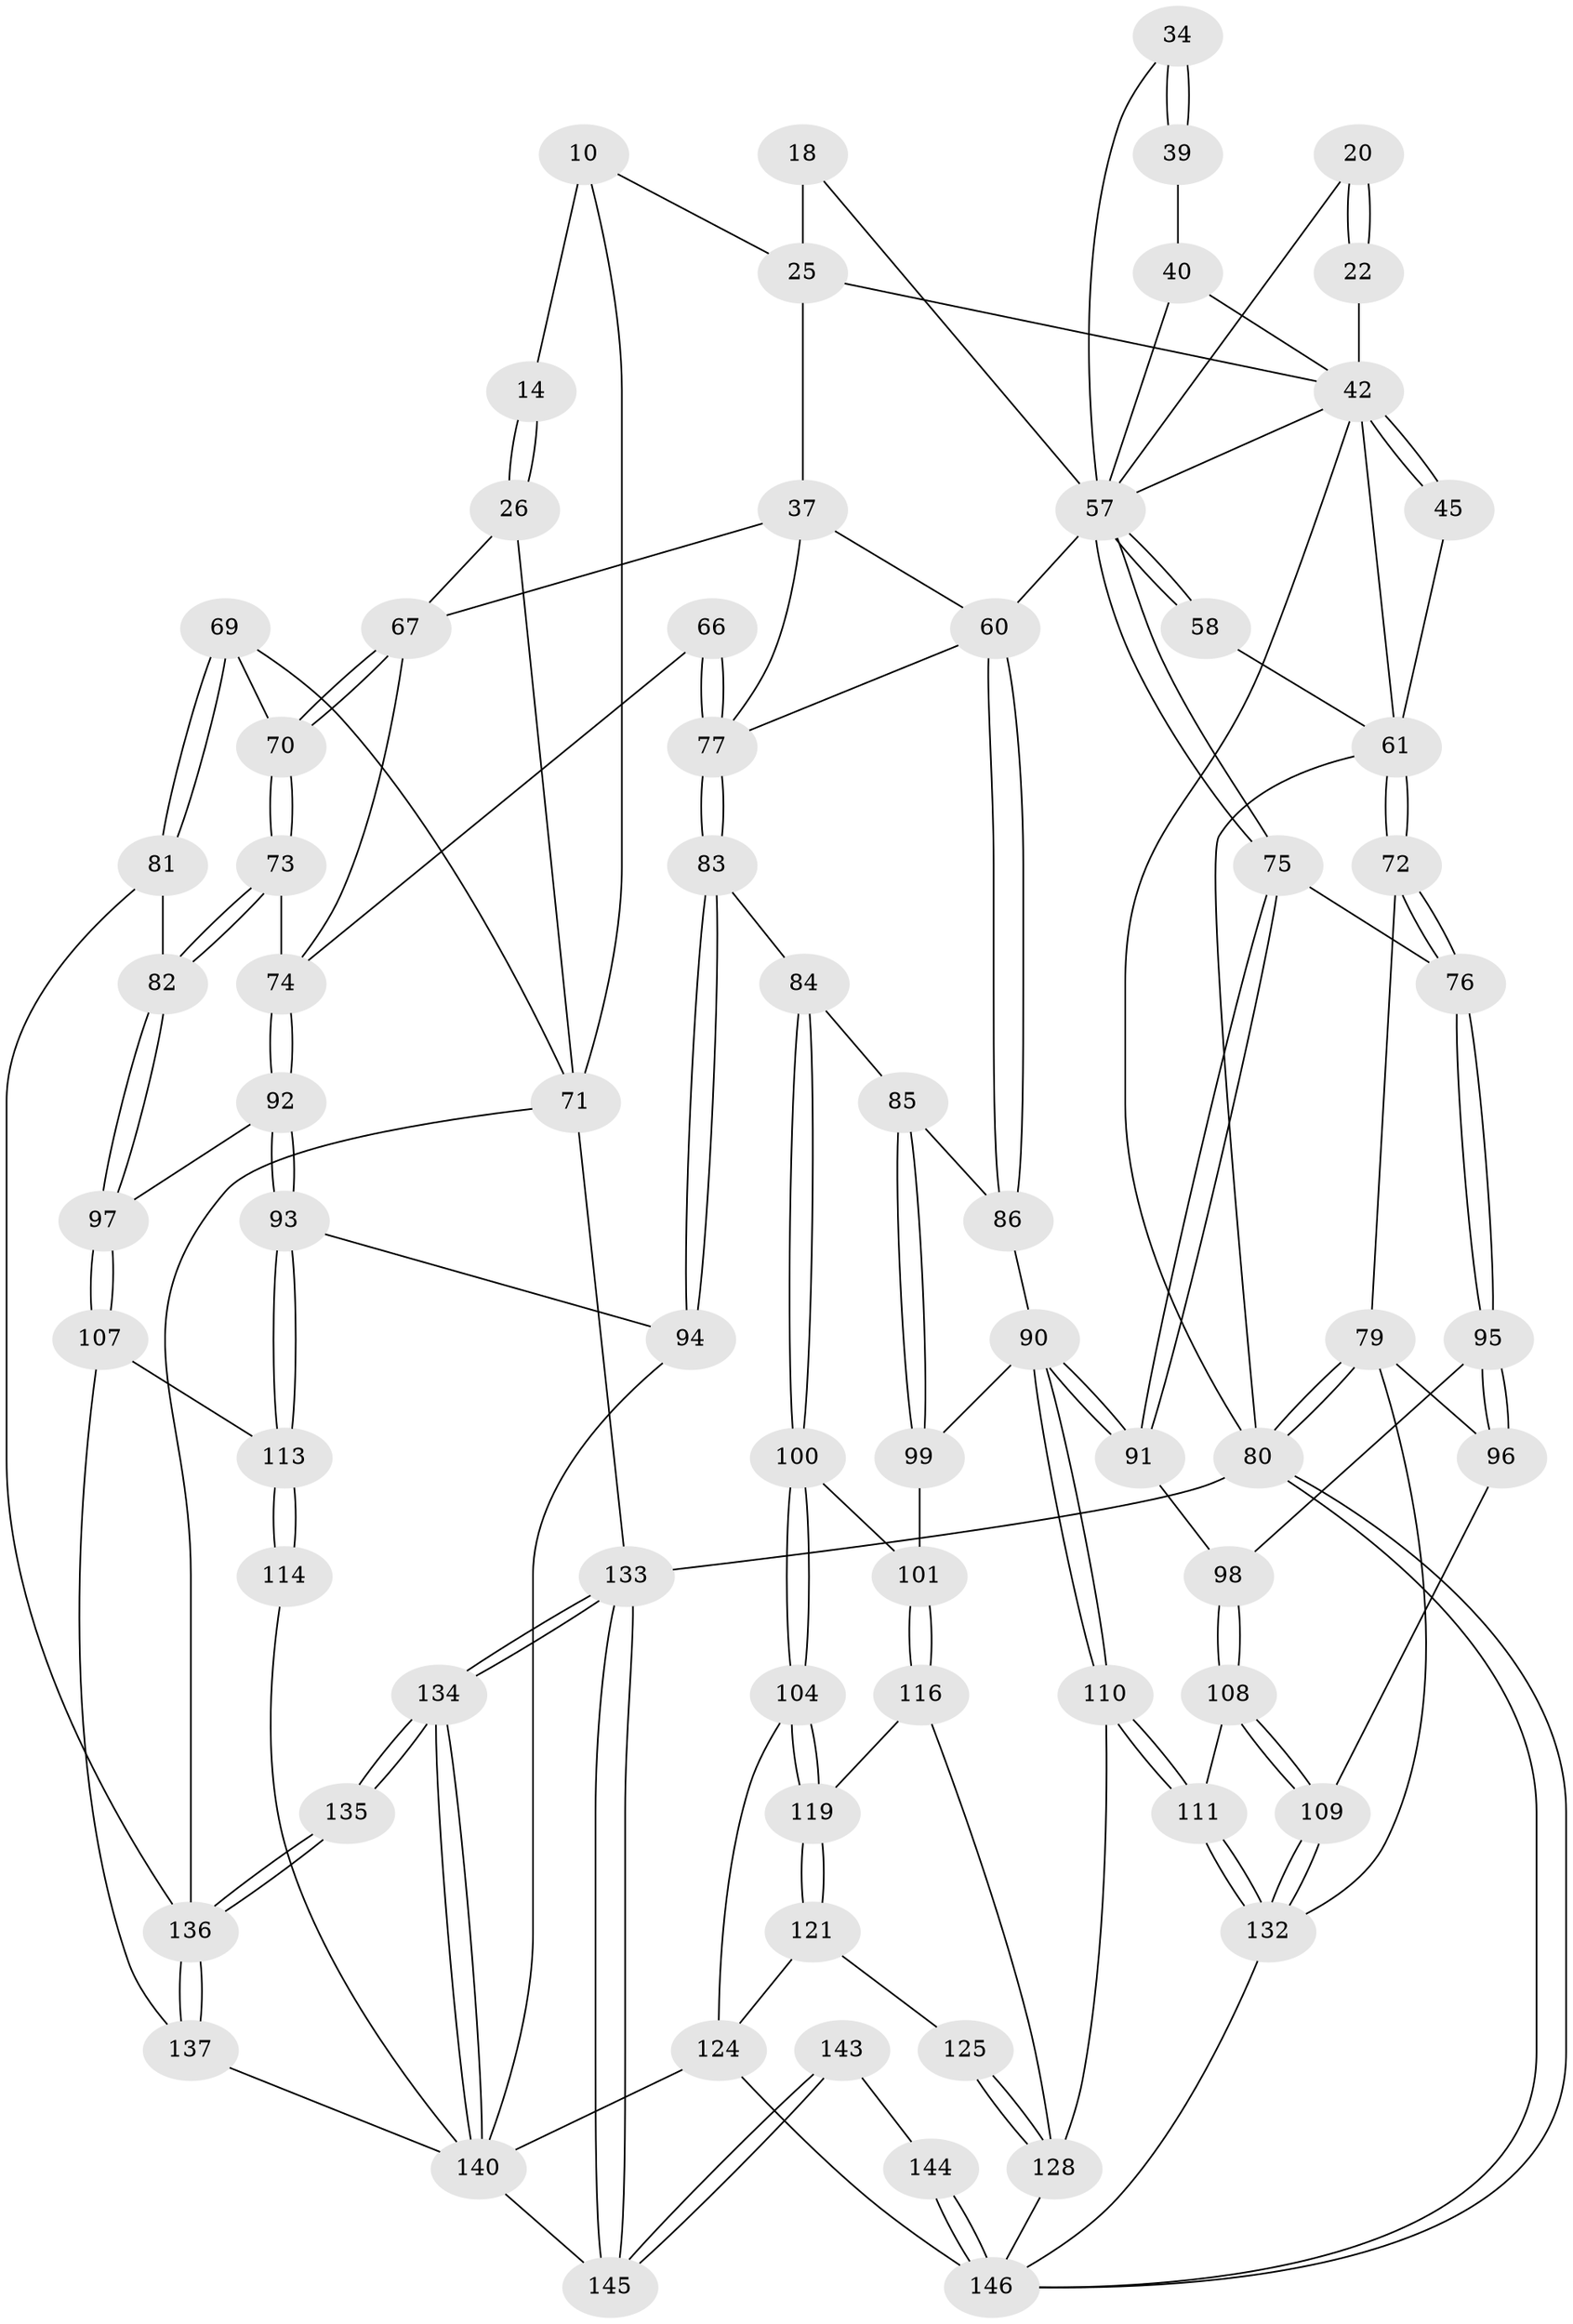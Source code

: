 // original degree distribution, {3: 0.02054794520547945, 4: 0.21232876712328766, 5: 0.5547945205479452, 6: 0.21232876712328766}
// Generated by graph-tools (version 1.1) at 2025/05/03/04/25 22:05:51]
// undirected, 73 vertices, 168 edges
graph export_dot {
graph [start="1"]
  node [color=gray90,style=filled];
  10 [pos="+0.623535901065154+0.011572062401618108",super="+1+2"];
  14 [pos="+0.7774275099982363+0.05703728614676618"];
  18 [pos="+0.4235048271937598+0.06750512823782354"];
  20 [pos="+0.24031937327277875+0.10654615824741158"];
  22 [pos="+0.1801080909383867+0.10825859786338171",super="+21"];
  25 [pos="+0.4538419754309093+0.08727478018476528",super="+12+13"];
  26 [pos="+0.822126267519781+0.16436943259455253"];
  34 [pos="+0.30877164867987883+0.17207254911442946",super="+31+30"];
  37 [pos="+0.47689146603817184+0.22954131794523636",super="+36+35+28"];
  39 [pos="+0.2478972378872439+0.1285933963026192"];
  40 [pos="+0.2249459859918791+0.17528072808360176"];
  42 [pos="+0.11835783491513745+0.1549567747068304",super="+41+8"];
  45 [pos="+0.1370613038570727+0.1905327654010075"];
  57 [pos="+0.2543962300309242+0.3692199672046098",super="+56+46+32"];
  58 [pos="+0.21926983774208048+0.34023758713883595",super="+47"];
  60 [pos="+0.3735504908165781+0.3630068073079774",super="+59"];
  61 [pos="+0.11629036400607248+0.3042808761748026",super="+55"];
  66 [pos="+0.5587908692990089+0.36871670848407045"];
  67 [pos="+0.751180287548876+0.27470593858097164",super="+27+64"];
  69 [pos="+0.8851411370023807+0.3601657655150407"];
  70 [pos="+0.7525871804339866+0.32868178410021"];
  71 [pos="+1+0.3014426571365635",super="+68"];
  72 [pos="+0.08818131876254602+0.3841630186391758",super="+53+52"];
  73 [pos="+0.7373274762783286+0.392782361155004"];
  74 [pos="+0.62276995178153+0.39428498234171255",super="+65"];
  75 [pos="+0.23598748832254324+0.41623911347110115"];
  76 [pos="+0.09551034291586635+0.4074645644190723"];
  77 [pos="+0.48886621093428445+0.43114462548801724",super="+63+62"];
  79 [pos="+0+0.7332053833318163",super="+78+54"];
  80 [pos="+0+1",super="+44"];
  81 [pos="+0.825442305234293+0.4520927797299517"];
  82 [pos="+0.767170309980592+0.4309381807199336"];
  83 [pos="+0.48272481112074234+0.47056762592366996"];
  84 [pos="+0.48050563507853244+0.4718319993466887"];
  85 [pos="+0.41987246751507645+0.47412260245396987"];
  86 [pos="+0.3755867305866886+0.3866025939790594"];
  90 [pos="+0.299205740734049+0.5424651202145826",super="+89"];
  91 [pos="+0.24219670151641953+0.4658971655229539"];
  92 [pos="+0.6119874680080026+0.5119277269560695"];
  93 [pos="+0.60585093762412+0.5187897944675446"];
  94 [pos="+0.5816760261916735+0.525166023564262"];
  95 [pos="+0.06959616982360604+0.47529869279462167"];
  96 [pos="+0+0.5754906928390932"];
  97 [pos="+0.6983992142129583+0.512557865291148"];
  98 [pos="+0.1769822482480881+0.49439161235905693"];
  99 [pos="+0.3509657898647755+0.531638840669114"];
  100 [pos="+0.4616283426459953+0.5381631954708437"];
  101 [pos="+0.43681732602925377+0.5723469321477467"];
  104 [pos="+0.5421171718861726+0.5719280929672015"];
  107 [pos="+0.7662452167558192+0.5969254712823434"];
  108 [pos="+0.14751173666504686+0.5675606128165028"];
  109 [pos="+0.001901508298378248+0.5852795345525446"];
  110 [pos="+0.2855696509837903+0.5892770580981885"];
  111 [pos="+0.24842325843153165+0.6169080682928046"];
  113 [pos="+0.6296901795674514+0.5696213301275524",super="+112"];
  114 [pos="+0.6322143477765356+0.6881953480799298"];
  116 [pos="+0.4464764537816849+0.5938384574028406"];
  119 [pos="+0.4840127038338362+0.6083734161925295"];
  121 [pos="+0.5032898854256928+0.6919739316052914"];
  124 [pos="+0.5882686335118831+0.7364912190024306",super="+120"];
  125 [pos="+0.4173002472504969+0.707684837758449"];
  128 [pos="+0.3876960858897351+0.7285152555128431",super="+118+117"];
  132 [pos="+0.19063092445227678+0.724135479772644",super="+131"];
  133 [pos="+1+1",super="+4"];
  134 [pos="+1+0.9328013411458491"];
  135 [pos="+1+0.8299152177428191"];
  136 [pos="+1+0.767752506741829",super="+105+88"];
  137 [pos="+1+0.746944129474479",super="+126+106"];
  140 [pos="+0.833560222573719+0.8049651143051314",super="+139+127+123"];
  143 [pos="+0.6020965484082217+1"];
  144 [pos="+0.5857836033239072+1"];
  145 [pos="+1+1",super="+141+142"];
  146 [pos="+0+1",super="+130+138"];
  10 -- 14 [weight=2];
  10 -- 71;
  10 -- 25;
  14 -- 26;
  14 -- 26;
  18 -- 25 [weight=2];
  18 -- 57;
  20 -- 22 [weight=2];
  20 -- 22;
  20 -- 57;
  22 -- 42 [weight=2];
  25 -- 37 [weight=2];
  25 -- 42;
  26 -- 71;
  26 -- 67;
  34 -- 39 [weight=2];
  34 -- 39;
  34 -- 57 [weight=2];
  37 -- 67 [weight=2];
  37 -- 77;
  37 -- 60;
  39 -- 40;
  40 -- 42;
  40 -- 57;
  42 -- 45 [weight=2];
  42 -- 45;
  42 -- 80;
  42 -- 57;
  42 -- 61;
  45 -- 61;
  57 -- 58 [weight=2];
  57 -- 58;
  57 -- 75;
  57 -- 75;
  57 -- 60 [weight=2];
  58 -- 61 [weight=2];
  60 -- 86;
  60 -- 86;
  60 -- 77;
  61 -- 72 [weight=3];
  61 -- 72;
  61 -- 80;
  66 -- 77 [weight=2];
  66 -- 77;
  66 -- 74;
  67 -- 70;
  67 -- 70;
  67 -- 74;
  69 -- 70;
  69 -- 81;
  69 -- 81;
  69 -- 71;
  70 -- 73;
  70 -- 73;
  71 -- 133 [weight=2];
  71 -- 136;
  72 -- 76;
  72 -- 76;
  72 -- 79;
  73 -- 74;
  73 -- 82;
  73 -- 82;
  74 -- 92;
  74 -- 92;
  75 -- 76;
  75 -- 91;
  75 -- 91;
  76 -- 95;
  76 -- 95;
  77 -- 83;
  77 -- 83;
  79 -- 80 [weight=2];
  79 -- 80;
  79 -- 96;
  79 -- 132;
  80 -- 146;
  80 -- 146;
  80 -- 133 [weight=2];
  81 -- 82;
  81 -- 136;
  82 -- 97;
  82 -- 97;
  83 -- 84;
  83 -- 94;
  83 -- 94;
  84 -- 85;
  84 -- 100;
  84 -- 100;
  85 -- 86;
  85 -- 99;
  85 -- 99;
  86 -- 90;
  90 -- 91;
  90 -- 91;
  90 -- 110;
  90 -- 110;
  90 -- 99;
  91 -- 98;
  92 -- 93;
  92 -- 93;
  92 -- 97;
  93 -- 94;
  93 -- 113;
  93 -- 113;
  94 -- 140;
  95 -- 96;
  95 -- 96;
  95 -- 98;
  96 -- 109;
  97 -- 107;
  97 -- 107;
  98 -- 108;
  98 -- 108;
  99 -- 101;
  100 -- 101;
  100 -- 104;
  100 -- 104;
  101 -- 116;
  101 -- 116;
  104 -- 119;
  104 -- 119;
  104 -- 124;
  107 -- 113;
  107 -- 137;
  108 -- 109;
  108 -- 109;
  108 -- 111;
  109 -- 132;
  109 -- 132;
  110 -- 111;
  110 -- 111;
  110 -- 128;
  111 -- 132;
  111 -- 132;
  113 -- 114 [weight=2];
  113 -- 114;
  114 -- 140;
  116 -- 119;
  116 -- 128;
  119 -- 121;
  119 -- 121;
  121 -- 125;
  121 -- 124;
  124 -- 146;
  124 -- 140 [weight=2];
  125 -- 128 [weight=2];
  125 -- 128;
  128 -- 146;
  132 -- 146;
  133 -- 134;
  133 -- 134;
  133 -- 145;
  133 -- 145;
  134 -- 135;
  134 -- 135;
  134 -- 140;
  134 -- 140;
  135 -- 136 [weight=2];
  135 -- 136;
  136 -- 137 [weight=2];
  136 -- 137;
  137 -- 140 [weight=2];
  140 -- 145 [weight=2];
  143 -- 144;
  143 -- 145 [weight=2];
  143 -- 145;
  144 -- 146 [weight=2];
  144 -- 146;
}
